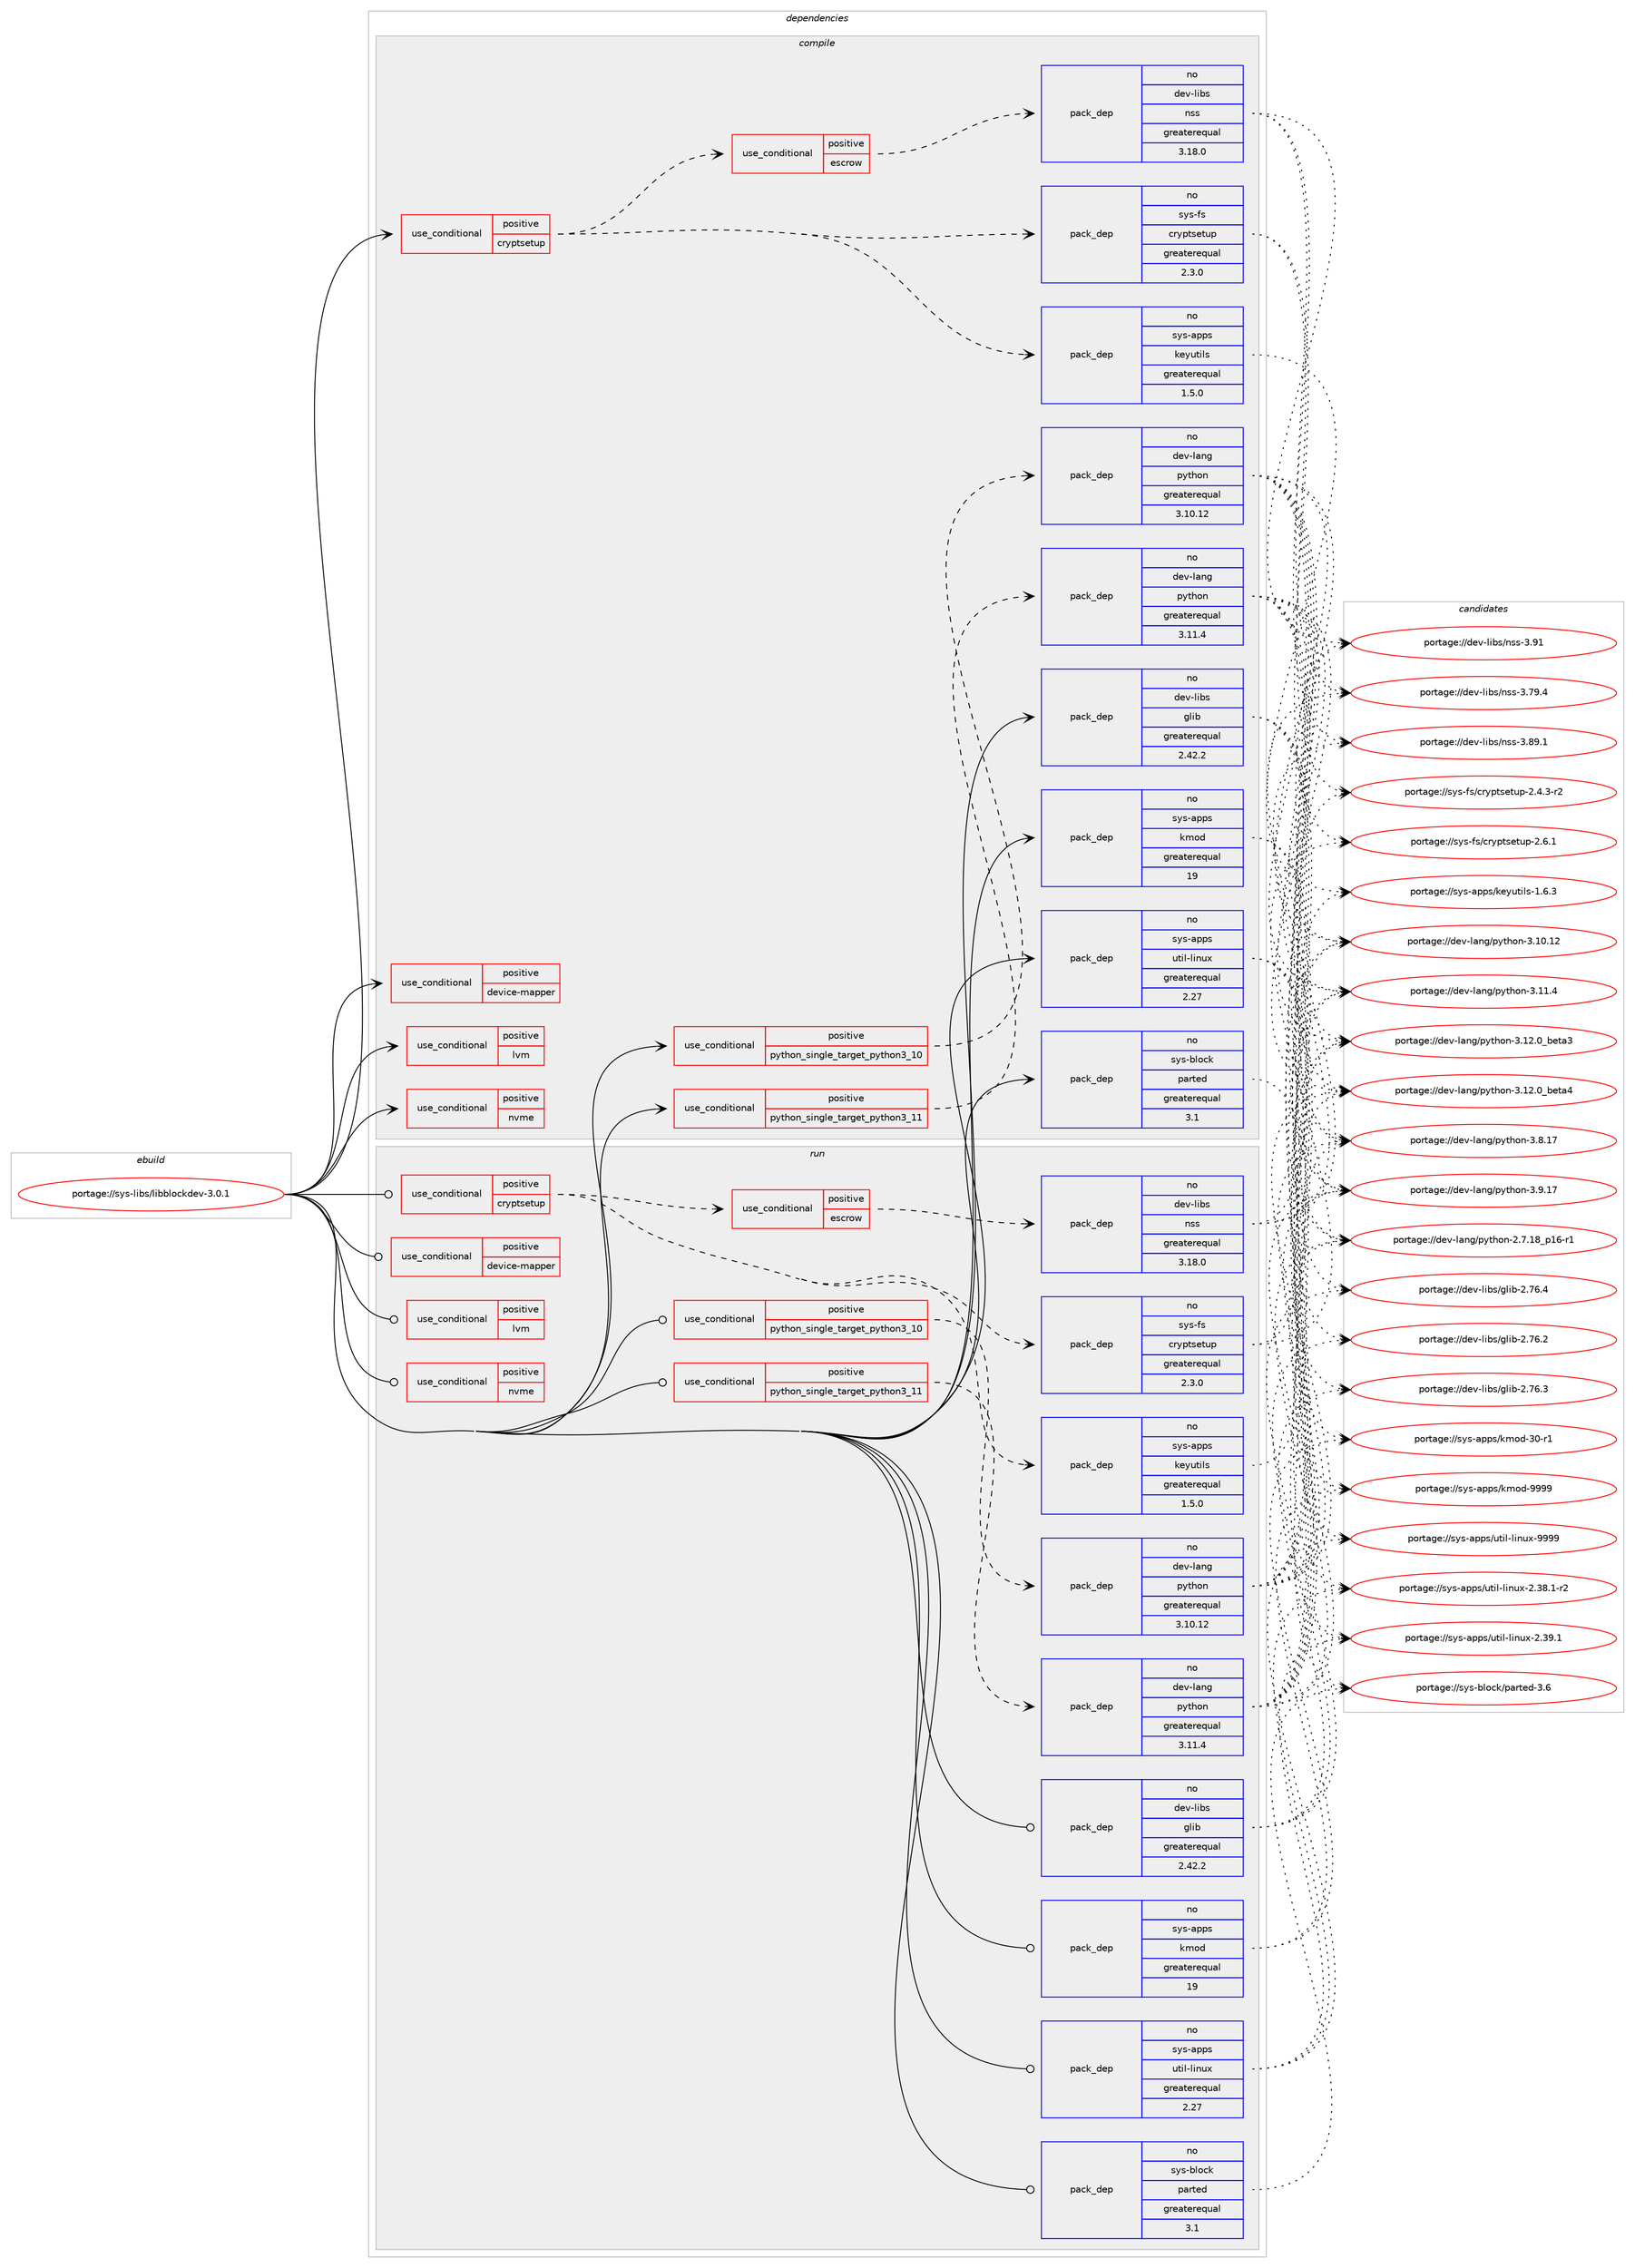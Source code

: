 digraph prolog {

# *************
# Graph options
# *************

newrank=true;
concentrate=true;
compound=true;
graph [rankdir=LR,fontname=Helvetica,fontsize=10,ranksep=1.5];#, ranksep=2.5, nodesep=0.2];
edge  [arrowhead=vee];
node  [fontname=Helvetica,fontsize=10];

# **********
# The ebuild
# **********

subgraph cluster_leftcol {
color=gray;
rank=same;
label=<<i>ebuild</i>>;
id [label="portage://sys-libs/libblockdev-3.0.1", color=red, width=4, href="../sys-libs/libblockdev-3.0.1.svg"];
}

# ****************
# The dependencies
# ****************

subgraph cluster_midcol {
color=gray;
label=<<i>dependencies</i>>;
subgraph cluster_compile {
fillcolor="#eeeeee";
style=filled;
label=<<i>compile</i>>;
subgraph cond1131 {
dependency2107 [label=<<TABLE BORDER="0" CELLBORDER="1" CELLSPACING="0" CELLPADDING="4"><TR><TD ROWSPAN="3" CELLPADDING="10">use_conditional</TD></TR><TR><TD>positive</TD></TR><TR><TD>cryptsetup</TD></TR></TABLE>>, shape=none, color=red];
subgraph cond1132 {
dependency2108 [label=<<TABLE BORDER="0" CELLBORDER="1" CELLSPACING="0" CELLPADDING="4"><TR><TD ROWSPAN="3" CELLPADDING="10">use_conditional</TD></TR><TR><TD>positive</TD></TR><TR><TD>escrow</TD></TR></TABLE>>, shape=none, color=red];
subgraph pack958 {
dependency2109 [label=<<TABLE BORDER="0" CELLBORDER="1" CELLSPACING="0" CELLPADDING="4" WIDTH="220"><TR><TD ROWSPAN="6" CELLPADDING="30">pack_dep</TD></TR><TR><TD WIDTH="110">no</TD></TR><TR><TD>dev-libs</TD></TR><TR><TD>nss</TD></TR><TR><TD>greaterequal</TD></TR><TR><TD>3.18.0</TD></TR></TABLE>>, shape=none, color=blue];
}
dependency2108:e -> dependency2109:w [weight=20,style="dashed",arrowhead="vee"];
# *** BEGIN UNKNOWN DEPENDENCY TYPE (TODO) ***
# dependency2108 -> package_dependency(portage://sys-libs/libblockdev-3.0.1,install,no,dev-libs,volume_key,none,[,,],[],[])
# *** END UNKNOWN DEPENDENCY TYPE (TODO) ***

}
dependency2107:e -> dependency2108:w [weight=20,style="dashed",arrowhead="vee"];
subgraph pack959 {
dependency2110 [label=<<TABLE BORDER="0" CELLBORDER="1" CELLSPACING="0" CELLPADDING="4" WIDTH="220"><TR><TD ROWSPAN="6" CELLPADDING="30">pack_dep</TD></TR><TR><TD WIDTH="110">no</TD></TR><TR><TD>sys-apps</TD></TR><TR><TD>keyutils</TD></TR><TR><TD>greaterequal</TD></TR><TR><TD>1.5.0</TD></TR></TABLE>>, shape=none, color=blue];
}
dependency2107:e -> dependency2110:w [weight=20,style="dashed",arrowhead="vee"];
subgraph pack960 {
dependency2111 [label=<<TABLE BORDER="0" CELLBORDER="1" CELLSPACING="0" CELLPADDING="4" WIDTH="220"><TR><TD ROWSPAN="6" CELLPADDING="30">pack_dep</TD></TR><TR><TD WIDTH="110">no</TD></TR><TR><TD>sys-fs</TD></TR><TR><TD>cryptsetup</TD></TR><TR><TD>greaterequal</TD></TR><TR><TD>2.3.0</TD></TR></TABLE>>, shape=none, color=blue];
}
dependency2107:e -> dependency2111:w [weight=20,style="dashed",arrowhead="vee"];
}
id:e -> dependency2107:w [weight=20,style="solid",arrowhead="vee"];
subgraph cond1133 {
dependency2112 [label=<<TABLE BORDER="0" CELLBORDER="1" CELLSPACING="0" CELLPADDING="4"><TR><TD ROWSPAN="3" CELLPADDING="10">use_conditional</TD></TR><TR><TD>positive</TD></TR><TR><TD>device-mapper</TD></TR></TABLE>>, shape=none, color=red];
# *** BEGIN UNKNOWN DEPENDENCY TYPE (TODO) ***
# dependency2112 -> package_dependency(portage://sys-libs/libblockdev-3.0.1,install,no,sys-fs,lvm2,none,[,,],[],[])
# *** END UNKNOWN DEPENDENCY TYPE (TODO) ***

}
id:e -> dependency2112:w [weight=20,style="solid",arrowhead="vee"];
subgraph cond1134 {
dependency2113 [label=<<TABLE BORDER="0" CELLBORDER="1" CELLSPACING="0" CELLPADDING="4"><TR><TD ROWSPAN="3" CELLPADDING="10">use_conditional</TD></TR><TR><TD>positive</TD></TR><TR><TD>lvm</TD></TR></TABLE>>, shape=none, color=red];
# *** BEGIN UNKNOWN DEPENDENCY TYPE (TODO) ***
# dependency2113 -> package_dependency(portage://sys-libs/libblockdev-3.0.1,install,no,sys-fs,lvm2,none,[,,],[],[])
# *** END UNKNOWN DEPENDENCY TYPE (TODO) ***

# *** BEGIN UNKNOWN DEPENDENCY TYPE (TODO) ***
# dependency2113 -> package_dependency(portage://sys-libs/libblockdev-3.0.1,install,no,virtual,udev,none,[,,],[],[])
# *** END UNKNOWN DEPENDENCY TYPE (TODO) ***

}
id:e -> dependency2113:w [weight=20,style="solid",arrowhead="vee"];
subgraph cond1135 {
dependency2114 [label=<<TABLE BORDER="0" CELLBORDER="1" CELLSPACING="0" CELLPADDING="4"><TR><TD ROWSPAN="3" CELLPADDING="10">use_conditional</TD></TR><TR><TD>positive</TD></TR><TR><TD>nvme</TD></TR></TABLE>>, shape=none, color=red];
# *** BEGIN UNKNOWN DEPENDENCY TYPE (TODO) ***
# dependency2114 -> package_dependency(portage://sys-libs/libblockdev-3.0.1,install,no,sys-libs,libnvme,none,[,,],[],[])
# *** END UNKNOWN DEPENDENCY TYPE (TODO) ***

}
id:e -> dependency2114:w [weight=20,style="solid",arrowhead="vee"];
subgraph cond1136 {
dependency2115 [label=<<TABLE BORDER="0" CELLBORDER="1" CELLSPACING="0" CELLPADDING="4"><TR><TD ROWSPAN="3" CELLPADDING="10">use_conditional</TD></TR><TR><TD>positive</TD></TR><TR><TD>python_single_target_python3_10</TD></TR></TABLE>>, shape=none, color=red];
subgraph pack961 {
dependency2116 [label=<<TABLE BORDER="0" CELLBORDER="1" CELLSPACING="0" CELLPADDING="4" WIDTH="220"><TR><TD ROWSPAN="6" CELLPADDING="30">pack_dep</TD></TR><TR><TD WIDTH="110">no</TD></TR><TR><TD>dev-lang</TD></TR><TR><TD>python</TD></TR><TR><TD>greaterequal</TD></TR><TR><TD>3.10.12</TD></TR></TABLE>>, shape=none, color=blue];
}
dependency2115:e -> dependency2116:w [weight=20,style="dashed",arrowhead="vee"];
}
id:e -> dependency2115:w [weight=20,style="solid",arrowhead="vee"];
subgraph cond1137 {
dependency2117 [label=<<TABLE BORDER="0" CELLBORDER="1" CELLSPACING="0" CELLPADDING="4"><TR><TD ROWSPAN="3" CELLPADDING="10">use_conditional</TD></TR><TR><TD>positive</TD></TR><TR><TD>python_single_target_python3_11</TD></TR></TABLE>>, shape=none, color=red];
subgraph pack962 {
dependency2118 [label=<<TABLE BORDER="0" CELLBORDER="1" CELLSPACING="0" CELLPADDING="4" WIDTH="220"><TR><TD ROWSPAN="6" CELLPADDING="30">pack_dep</TD></TR><TR><TD WIDTH="110">no</TD></TR><TR><TD>dev-lang</TD></TR><TR><TD>python</TD></TR><TR><TD>greaterequal</TD></TR><TR><TD>3.11.4</TD></TR></TABLE>>, shape=none, color=blue];
}
dependency2117:e -> dependency2118:w [weight=20,style="dashed",arrowhead="vee"];
}
id:e -> dependency2117:w [weight=20,style="solid",arrowhead="vee"];
subgraph pack963 {
dependency2119 [label=<<TABLE BORDER="0" CELLBORDER="1" CELLSPACING="0" CELLPADDING="4" WIDTH="220"><TR><TD ROWSPAN="6" CELLPADDING="30">pack_dep</TD></TR><TR><TD WIDTH="110">no</TD></TR><TR><TD>dev-libs</TD></TR><TR><TD>glib</TD></TR><TR><TD>greaterequal</TD></TR><TR><TD>2.42.2</TD></TR></TABLE>>, shape=none, color=blue];
}
id:e -> dependency2119:w [weight=20,style="solid",arrowhead="vee"];
# *** BEGIN UNKNOWN DEPENDENCY TYPE (TODO) ***
# id -> package_dependency(portage://sys-libs/libblockdev-3.0.1,install,no,dev-libs,libbytesize,none,[,,],[],[])
# *** END UNKNOWN DEPENDENCY TYPE (TODO) ***

# *** BEGIN UNKNOWN DEPENDENCY TYPE (TODO) ***
# id -> package_dependency(portage://sys-libs/libblockdev-3.0.1,install,no,sys-apps,gptfdisk,none,[,,],[],[])
# *** END UNKNOWN DEPENDENCY TYPE (TODO) ***

subgraph pack964 {
dependency2120 [label=<<TABLE BORDER="0" CELLBORDER="1" CELLSPACING="0" CELLPADDING="4" WIDTH="220"><TR><TD ROWSPAN="6" CELLPADDING="30">pack_dep</TD></TR><TR><TD WIDTH="110">no</TD></TR><TR><TD>sys-apps</TD></TR><TR><TD>kmod</TD></TR><TR><TD>greaterequal</TD></TR><TR><TD>19</TD></TR></TABLE>>, shape=none, color=blue];
}
id:e -> dependency2120:w [weight=20,style="solid",arrowhead="vee"];
subgraph pack965 {
dependency2121 [label=<<TABLE BORDER="0" CELLBORDER="1" CELLSPACING="0" CELLPADDING="4" WIDTH="220"><TR><TD ROWSPAN="6" CELLPADDING="30">pack_dep</TD></TR><TR><TD WIDTH="110">no</TD></TR><TR><TD>sys-apps</TD></TR><TR><TD>util-linux</TD></TR><TR><TD>greaterequal</TD></TR><TR><TD>2.27</TD></TR></TABLE>>, shape=none, color=blue];
}
id:e -> dependency2121:w [weight=20,style="solid",arrowhead="vee"];
subgraph pack966 {
dependency2122 [label=<<TABLE BORDER="0" CELLBORDER="1" CELLSPACING="0" CELLPADDING="4" WIDTH="220"><TR><TD ROWSPAN="6" CELLPADDING="30">pack_dep</TD></TR><TR><TD WIDTH="110">no</TD></TR><TR><TD>sys-block</TD></TR><TR><TD>parted</TD></TR><TR><TD>greaterequal</TD></TR><TR><TD>3.1</TD></TR></TABLE>>, shape=none, color=blue];
}
id:e -> dependency2122:w [weight=20,style="solid",arrowhead="vee"];
}
subgraph cluster_compileandrun {
fillcolor="#eeeeee";
style=filled;
label=<<i>compile and run</i>>;
}
subgraph cluster_run {
fillcolor="#eeeeee";
style=filled;
label=<<i>run</i>>;
subgraph cond1138 {
dependency2123 [label=<<TABLE BORDER="0" CELLBORDER="1" CELLSPACING="0" CELLPADDING="4"><TR><TD ROWSPAN="3" CELLPADDING="10">use_conditional</TD></TR><TR><TD>positive</TD></TR><TR><TD>cryptsetup</TD></TR></TABLE>>, shape=none, color=red];
subgraph cond1139 {
dependency2124 [label=<<TABLE BORDER="0" CELLBORDER="1" CELLSPACING="0" CELLPADDING="4"><TR><TD ROWSPAN="3" CELLPADDING="10">use_conditional</TD></TR><TR><TD>positive</TD></TR><TR><TD>escrow</TD></TR></TABLE>>, shape=none, color=red];
subgraph pack967 {
dependency2125 [label=<<TABLE BORDER="0" CELLBORDER="1" CELLSPACING="0" CELLPADDING="4" WIDTH="220"><TR><TD ROWSPAN="6" CELLPADDING="30">pack_dep</TD></TR><TR><TD WIDTH="110">no</TD></TR><TR><TD>dev-libs</TD></TR><TR><TD>nss</TD></TR><TR><TD>greaterequal</TD></TR><TR><TD>3.18.0</TD></TR></TABLE>>, shape=none, color=blue];
}
dependency2124:e -> dependency2125:w [weight=20,style="dashed",arrowhead="vee"];
# *** BEGIN UNKNOWN DEPENDENCY TYPE (TODO) ***
# dependency2124 -> package_dependency(portage://sys-libs/libblockdev-3.0.1,run,no,dev-libs,volume_key,none,[,,],[],[])
# *** END UNKNOWN DEPENDENCY TYPE (TODO) ***

}
dependency2123:e -> dependency2124:w [weight=20,style="dashed",arrowhead="vee"];
subgraph pack968 {
dependency2126 [label=<<TABLE BORDER="0" CELLBORDER="1" CELLSPACING="0" CELLPADDING="4" WIDTH="220"><TR><TD ROWSPAN="6" CELLPADDING="30">pack_dep</TD></TR><TR><TD WIDTH="110">no</TD></TR><TR><TD>sys-apps</TD></TR><TR><TD>keyutils</TD></TR><TR><TD>greaterequal</TD></TR><TR><TD>1.5.0</TD></TR></TABLE>>, shape=none, color=blue];
}
dependency2123:e -> dependency2126:w [weight=20,style="dashed",arrowhead="vee"];
subgraph pack969 {
dependency2127 [label=<<TABLE BORDER="0" CELLBORDER="1" CELLSPACING="0" CELLPADDING="4" WIDTH="220"><TR><TD ROWSPAN="6" CELLPADDING="30">pack_dep</TD></TR><TR><TD WIDTH="110">no</TD></TR><TR><TD>sys-fs</TD></TR><TR><TD>cryptsetup</TD></TR><TR><TD>greaterequal</TD></TR><TR><TD>2.3.0</TD></TR></TABLE>>, shape=none, color=blue];
}
dependency2123:e -> dependency2127:w [weight=20,style="dashed",arrowhead="vee"];
}
id:e -> dependency2123:w [weight=20,style="solid",arrowhead="odot"];
subgraph cond1140 {
dependency2128 [label=<<TABLE BORDER="0" CELLBORDER="1" CELLSPACING="0" CELLPADDING="4"><TR><TD ROWSPAN="3" CELLPADDING="10">use_conditional</TD></TR><TR><TD>positive</TD></TR><TR><TD>device-mapper</TD></TR></TABLE>>, shape=none, color=red];
# *** BEGIN UNKNOWN DEPENDENCY TYPE (TODO) ***
# dependency2128 -> package_dependency(portage://sys-libs/libblockdev-3.0.1,run,no,sys-fs,lvm2,none,[,,],[],[])
# *** END UNKNOWN DEPENDENCY TYPE (TODO) ***

}
id:e -> dependency2128:w [weight=20,style="solid",arrowhead="odot"];
subgraph cond1141 {
dependency2129 [label=<<TABLE BORDER="0" CELLBORDER="1" CELLSPACING="0" CELLPADDING="4"><TR><TD ROWSPAN="3" CELLPADDING="10">use_conditional</TD></TR><TR><TD>positive</TD></TR><TR><TD>lvm</TD></TR></TABLE>>, shape=none, color=red];
# *** BEGIN UNKNOWN DEPENDENCY TYPE (TODO) ***
# dependency2129 -> package_dependency(portage://sys-libs/libblockdev-3.0.1,run,no,sys-fs,lvm2,none,[,,],[],[])
# *** END UNKNOWN DEPENDENCY TYPE (TODO) ***

# *** BEGIN UNKNOWN DEPENDENCY TYPE (TODO) ***
# dependency2129 -> package_dependency(portage://sys-libs/libblockdev-3.0.1,run,no,virtual,udev,none,[,,],[],[])
# *** END UNKNOWN DEPENDENCY TYPE (TODO) ***

}
id:e -> dependency2129:w [weight=20,style="solid",arrowhead="odot"];
subgraph cond1142 {
dependency2130 [label=<<TABLE BORDER="0" CELLBORDER="1" CELLSPACING="0" CELLPADDING="4"><TR><TD ROWSPAN="3" CELLPADDING="10">use_conditional</TD></TR><TR><TD>positive</TD></TR><TR><TD>nvme</TD></TR></TABLE>>, shape=none, color=red];
# *** BEGIN UNKNOWN DEPENDENCY TYPE (TODO) ***
# dependency2130 -> package_dependency(portage://sys-libs/libblockdev-3.0.1,run,no,sys-libs,libnvme,none,[,,],[],[])
# *** END UNKNOWN DEPENDENCY TYPE (TODO) ***

}
id:e -> dependency2130:w [weight=20,style="solid",arrowhead="odot"];
subgraph cond1143 {
dependency2131 [label=<<TABLE BORDER="0" CELLBORDER="1" CELLSPACING="0" CELLPADDING="4"><TR><TD ROWSPAN="3" CELLPADDING="10">use_conditional</TD></TR><TR><TD>positive</TD></TR><TR><TD>python_single_target_python3_10</TD></TR></TABLE>>, shape=none, color=red];
subgraph pack970 {
dependency2132 [label=<<TABLE BORDER="0" CELLBORDER="1" CELLSPACING="0" CELLPADDING="4" WIDTH="220"><TR><TD ROWSPAN="6" CELLPADDING="30">pack_dep</TD></TR><TR><TD WIDTH="110">no</TD></TR><TR><TD>dev-lang</TD></TR><TR><TD>python</TD></TR><TR><TD>greaterequal</TD></TR><TR><TD>3.10.12</TD></TR></TABLE>>, shape=none, color=blue];
}
dependency2131:e -> dependency2132:w [weight=20,style="dashed",arrowhead="vee"];
}
id:e -> dependency2131:w [weight=20,style="solid",arrowhead="odot"];
subgraph cond1144 {
dependency2133 [label=<<TABLE BORDER="0" CELLBORDER="1" CELLSPACING="0" CELLPADDING="4"><TR><TD ROWSPAN="3" CELLPADDING="10">use_conditional</TD></TR><TR><TD>positive</TD></TR><TR><TD>python_single_target_python3_11</TD></TR></TABLE>>, shape=none, color=red];
subgraph pack971 {
dependency2134 [label=<<TABLE BORDER="0" CELLBORDER="1" CELLSPACING="0" CELLPADDING="4" WIDTH="220"><TR><TD ROWSPAN="6" CELLPADDING="30">pack_dep</TD></TR><TR><TD WIDTH="110">no</TD></TR><TR><TD>dev-lang</TD></TR><TR><TD>python</TD></TR><TR><TD>greaterequal</TD></TR><TR><TD>3.11.4</TD></TR></TABLE>>, shape=none, color=blue];
}
dependency2133:e -> dependency2134:w [weight=20,style="dashed",arrowhead="vee"];
}
id:e -> dependency2133:w [weight=20,style="solid",arrowhead="odot"];
subgraph pack972 {
dependency2135 [label=<<TABLE BORDER="0" CELLBORDER="1" CELLSPACING="0" CELLPADDING="4" WIDTH="220"><TR><TD ROWSPAN="6" CELLPADDING="30">pack_dep</TD></TR><TR><TD WIDTH="110">no</TD></TR><TR><TD>dev-libs</TD></TR><TR><TD>glib</TD></TR><TR><TD>greaterequal</TD></TR><TR><TD>2.42.2</TD></TR></TABLE>>, shape=none, color=blue];
}
id:e -> dependency2135:w [weight=20,style="solid",arrowhead="odot"];
# *** BEGIN UNKNOWN DEPENDENCY TYPE (TODO) ***
# id -> package_dependency(portage://sys-libs/libblockdev-3.0.1,run,no,dev-libs,libbytesize,none,[,,],[],[])
# *** END UNKNOWN DEPENDENCY TYPE (TODO) ***

# *** BEGIN UNKNOWN DEPENDENCY TYPE (TODO) ***
# id -> package_dependency(portage://sys-libs/libblockdev-3.0.1,run,no,sys-apps,gptfdisk,none,[,,],[],[])
# *** END UNKNOWN DEPENDENCY TYPE (TODO) ***

subgraph pack973 {
dependency2136 [label=<<TABLE BORDER="0" CELLBORDER="1" CELLSPACING="0" CELLPADDING="4" WIDTH="220"><TR><TD ROWSPAN="6" CELLPADDING="30">pack_dep</TD></TR><TR><TD WIDTH="110">no</TD></TR><TR><TD>sys-apps</TD></TR><TR><TD>kmod</TD></TR><TR><TD>greaterequal</TD></TR><TR><TD>19</TD></TR></TABLE>>, shape=none, color=blue];
}
id:e -> dependency2136:w [weight=20,style="solid",arrowhead="odot"];
subgraph pack974 {
dependency2137 [label=<<TABLE BORDER="0" CELLBORDER="1" CELLSPACING="0" CELLPADDING="4" WIDTH="220"><TR><TD ROWSPAN="6" CELLPADDING="30">pack_dep</TD></TR><TR><TD WIDTH="110">no</TD></TR><TR><TD>sys-apps</TD></TR><TR><TD>util-linux</TD></TR><TR><TD>greaterequal</TD></TR><TR><TD>2.27</TD></TR></TABLE>>, shape=none, color=blue];
}
id:e -> dependency2137:w [weight=20,style="solid",arrowhead="odot"];
subgraph pack975 {
dependency2138 [label=<<TABLE BORDER="0" CELLBORDER="1" CELLSPACING="0" CELLPADDING="4" WIDTH="220"><TR><TD ROWSPAN="6" CELLPADDING="30">pack_dep</TD></TR><TR><TD WIDTH="110">no</TD></TR><TR><TD>sys-block</TD></TR><TR><TD>parted</TD></TR><TR><TD>greaterequal</TD></TR><TR><TD>3.1</TD></TR></TABLE>>, shape=none, color=blue];
}
id:e -> dependency2138:w [weight=20,style="solid",arrowhead="odot"];
}
}

# **************
# The candidates
# **************

subgraph cluster_choices {
rank=same;
color=gray;
label=<<i>candidates</i>>;

subgraph choice958 {
color=black;
nodesep=1;
choice10010111845108105981154711011511545514655574652 [label="portage://dev-libs/nss-3.79.4", color=red, width=4,href="../dev-libs/nss-3.79.4.svg"];
choice10010111845108105981154711011511545514656574649 [label="portage://dev-libs/nss-3.89.1", color=red, width=4,href="../dev-libs/nss-3.89.1.svg"];
choice1001011184510810598115471101151154551465749 [label="portage://dev-libs/nss-3.91", color=red, width=4,href="../dev-libs/nss-3.91.svg"];
dependency2109:e -> choice10010111845108105981154711011511545514655574652:w [style=dotted,weight="100"];
dependency2109:e -> choice10010111845108105981154711011511545514656574649:w [style=dotted,weight="100"];
dependency2109:e -> choice1001011184510810598115471101151154551465749:w [style=dotted,weight="100"];
}
subgraph choice959 {
color=black;
nodesep=1;
choice115121115459711211211547107101121117116105108115454946544651 [label="portage://sys-apps/keyutils-1.6.3", color=red, width=4,href="../sys-apps/keyutils-1.6.3.svg"];
dependency2110:e -> choice115121115459711211211547107101121117116105108115454946544651:w [style=dotted,weight="100"];
}
subgraph choice960 {
color=black;
nodesep=1;
choice1151211154510211547991141211121161151011161171124550465246514511450 [label="portage://sys-fs/cryptsetup-2.4.3-r2", color=red, width=4,href="../sys-fs/cryptsetup-2.4.3-r2.svg"];
choice115121115451021154799114121112116115101116117112455046544649 [label="portage://sys-fs/cryptsetup-2.6.1", color=red, width=4,href="../sys-fs/cryptsetup-2.6.1.svg"];
dependency2111:e -> choice1151211154510211547991141211121161151011161171124550465246514511450:w [style=dotted,weight="100"];
dependency2111:e -> choice115121115451021154799114121112116115101116117112455046544649:w [style=dotted,weight="100"];
}
subgraph choice961 {
color=black;
nodesep=1;
choice100101118451089711010347112121116104111110455046554649569511249544511449 [label="portage://dev-lang/python-2.7.18_p16-r1", color=red, width=4,href="../dev-lang/python-2.7.18_p16-r1.svg"];
choice1001011184510897110103471121211161041111104551464948464950 [label="portage://dev-lang/python-3.10.12", color=red, width=4,href="../dev-lang/python-3.10.12.svg"];
choice10010111845108971101034711212111610411111045514649494652 [label="portage://dev-lang/python-3.11.4", color=red, width=4,href="../dev-lang/python-3.11.4.svg"];
choice1001011184510897110103471121211161041111104551464950464895981011169751 [label="portage://dev-lang/python-3.12.0_beta3", color=red, width=4,href="../dev-lang/python-3.12.0_beta3.svg"];
choice1001011184510897110103471121211161041111104551464950464895981011169752 [label="portage://dev-lang/python-3.12.0_beta4", color=red, width=4,href="../dev-lang/python-3.12.0_beta4.svg"];
choice10010111845108971101034711212111610411111045514656464955 [label="portage://dev-lang/python-3.8.17", color=red, width=4,href="../dev-lang/python-3.8.17.svg"];
choice10010111845108971101034711212111610411111045514657464955 [label="portage://dev-lang/python-3.9.17", color=red, width=4,href="../dev-lang/python-3.9.17.svg"];
dependency2116:e -> choice100101118451089711010347112121116104111110455046554649569511249544511449:w [style=dotted,weight="100"];
dependency2116:e -> choice1001011184510897110103471121211161041111104551464948464950:w [style=dotted,weight="100"];
dependency2116:e -> choice10010111845108971101034711212111610411111045514649494652:w [style=dotted,weight="100"];
dependency2116:e -> choice1001011184510897110103471121211161041111104551464950464895981011169751:w [style=dotted,weight="100"];
dependency2116:e -> choice1001011184510897110103471121211161041111104551464950464895981011169752:w [style=dotted,weight="100"];
dependency2116:e -> choice10010111845108971101034711212111610411111045514656464955:w [style=dotted,weight="100"];
dependency2116:e -> choice10010111845108971101034711212111610411111045514657464955:w [style=dotted,weight="100"];
}
subgraph choice962 {
color=black;
nodesep=1;
choice100101118451089711010347112121116104111110455046554649569511249544511449 [label="portage://dev-lang/python-2.7.18_p16-r1", color=red, width=4,href="../dev-lang/python-2.7.18_p16-r1.svg"];
choice1001011184510897110103471121211161041111104551464948464950 [label="portage://dev-lang/python-3.10.12", color=red, width=4,href="../dev-lang/python-3.10.12.svg"];
choice10010111845108971101034711212111610411111045514649494652 [label="portage://dev-lang/python-3.11.4", color=red, width=4,href="../dev-lang/python-3.11.4.svg"];
choice1001011184510897110103471121211161041111104551464950464895981011169751 [label="portage://dev-lang/python-3.12.0_beta3", color=red, width=4,href="../dev-lang/python-3.12.0_beta3.svg"];
choice1001011184510897110103471121211161041111104551464950464895981011169752 [label="portage://dev-lang/python-3.12.0_beta4", color=red, width=4,href="../dev-lang/python-3.12.0_beta4.svg"];
choice10010111845108971101034711212111610411111045514656464955 [label="portage://dev-lang/python-3.8.17", color=red, width=4,href="../dev-lang/python-3.8.17.svg"];
choice10010111845108971101034711212111610411111045514657464955 [label="portage://dev-lang/python-3.9.17", color=red, width=4,href="../dev-lang/python-3.9.17.svg"];
dependency2118:e -> choice100101118451089711010347112121116104111110455046554649569511249544511449:w [style=dotted,weight="100"];
dependency2118:e -> choice1001011184510897110103471121211161041111104551464948464950:w [style=dotted,weight="100"];
dependency2118:e -> choice10010111845108971101034711212111610411111045514649494652:w [style=dotted,weight="100"];
dependency2118:e -> choice1001011184510897110103471121211161041111104551464950464895981011169751:w [style=dotted,weight="100"];
dependency2118:e -> choice1001011184510897110103471121211161041111104551464950464895981011169752:w [style=dotted,weight="100"];
dependency2118:e -> choice10010111845108971101034711212111610411111045514656464955:w [style=dotted,weight="100"];
dependency2118:e -> choice10010111845108971101034711212111610411111045514657464955:w [style=dotted,weight="100"];
}
subgraph choice963 {
color=black;
nodesep=1;
choice1001011184510810598115471031081059845504655544650 [label="portage://dev-libs/glib-2.76.2", color=red, width=4,href="../dev-libs/glib-2.76.2.svg"];
choice1001011184510810598115471031081059845504655544651 [label="portage://dev-libs/glib-2.76.3", color=red, width=4,href="../dev-libs/glib-2.76.3.svg"];
choice1001011184510810598115471031081059845504655544652 [label="portage://dev-libs/glib-2.76.4", color=red, width=4,href="../dev-libs/glib-2.76.4.svg"];
dependency2119:e -> choice1001011184510810598115471031081059845504655544650:w [style=dotted,weight="100"];
dependency2119:e -> choice1001011184510810598115471031081059845504655544651:w [style=dotted,weight="100"];
dependency2119:e -> choice1001011184510810598115471031081059845504655544652:w [style=dotted,weight="100"];
}
subgraph choice964 {
color=black;
nodesep=1;
choice1151211154597112112115471071091111004551484511449 [label="portage://sys-apps/kmod-30-r1", color=red, width=4,href="../sys-apps/kmod-30-r1.svg"];
choice1151211154597112112115471071091111004557575757 [label="portage://sys-apps/kmod-9999", color=red, width=4,href="../sys-apps/kmod-9999.svg"];
dependency2120:e -> choice1151211154597112112115471071091111004551484511449:w [style=dotted,weight="100"];
dependency2120:e -> choice1151211154597112112115471071091111004557575757:w [style=dotted,weight="100"];
}
subgraph choice965 {
color=black;
nodesep=1;
choice11512111545971121121154711711610510845108105110117120455046515646494511450 [label="portage://sys-apps/util-linux-2.38.1-r2", color=red, width=4,href="../sys-apps/util-linux-2.38.1-r2.svg"];
choice1151211154597112112115471171161051084510810511011712045504651574649 [label="portage://sys-apps/util-linux-2.39.1", color=red, width=4,href="../sys-apps/util-linux-2.39.1.svg"];
choice115121115459711211211547117116105108451081051101171204557575757 [label="portage://sys-apps/util-linux-9999", color=red, width=4,href="../sys-apps/util-linux-9999.svg"];
dependency2121:e -> choice11512111545971121121154711711610510845108105110117120455046515646494511450:w [style=dotted,weight="100"];
dependency2121:e -> choice1151211154597112112115471171161051084510810511011712045504651574649:w [style=dotted,weight="100"];
dependency2121:e -> choice115121115459711211211547117116105108451081051101171204557575757:w [style=dotted,weight="100"];
}
subgraph choice966 {
color=black;
nodesep=1;
choice115121115459810811199107471129711411610110045514654 [label="portage://sys-block/parted-3.6", color=red, width=4,href="../sys-block/parted-3.6.svg"];
dependency2122:e -> choice115121115459810811199107471129711411610110045514654:w [style=dotted,weight="100"];
}
subgraph choice967 {
color=black;
nodesep=1;
choice10010111845108105981154711011511545514655574652 [label="portage://dev-libs/nss-3.79.4", color=red, width=4,href="../dev-libs/nss-3.79.4.svg"];
choice10010111845108105981154711011511545514656574649 [label="portage://dev-libs/nss-3.89.1", color=red, width=4,href="../dev-libs/nss-3.89.1.svg"];
choice1001011184510810598115471101151154551465749 [label="portage://dev-libs/nss-3.91", color=red, width=4,href="../dev-libs/nss-3.91.svg"];
dependency2125:e -> choice10010111845108105981154711011511545514655574652:w [style=dotted,weight="100"];
dependency2125:e -> choice10010111845108105981154711011511545514656574649:w [style=dotted,weight="100"];
dependency2125:e -> choice1001011184510810598115471101151154551465749:w [style=dotted,weight="100"];
}
subgraph choice968 {
color=black;
nodesep=1;
choice115121115459711211211547107101121117116105108115454946544651 [label="portage://sys-apps/keyutils-1.6.3", color=red, width=4,href="../sys-apps/keyutils-1.6.3.svg"];
dependency2126:e -> choice115121115459711211211547107101121117116105108115454946544651:w [style=dotted,weight="100"];
}
subgraph choice969 {
color=black;
nodesep=1;
choice1151211154510211547991141211121161151011161171124550465246514511450 [label="portage://sys-fs/cryptsetup-2.4.3-r2", color=red, width=4,href="../sys-fs/cryptsetup-2.4.3-r2.svg"];
choice115121115451021154799114121112116115101116117112455046544649 [label="portage://sys-fs/cryptsetup-2.6.1", color=red, width=4,href="../sys-fs/cryptsetup-2.6.1.svg"];
dependency2127:e -> choice1151211154510211547991141211121161151011161171124550465246514511450:w [style=dotted,weight="100"];
dependency2127:e -> choice115121115451021154799114121112116115101116117112455046544649:w [style=dotted,weight="100"];
}
subgraph choice970 {
color=black;
nodesep=1;
choice100101118451089711010347112121116104111110455046554649569511249544511449 [label="portage://dev-lang/python-2.7.18_p16-r1", color=red, width=4,href="../dev-lang/python-2.7.18_p16-r1.svg"];
choice1001011184510897110103471121211161041111104551464948464950 [label="portage://dev-lang/python-3.10.12", color=red, width=4,href="../dev-lang/python-3.10.12.svg"];
choice10010111845108971101034711212111610411111045514649494652 [label="portage://dev-lang/python-3.11.4", color=red, width=4,href="../dev-lang/python-3.11.4.svg"];
choice1001011184510897110103471121211161041111104551464950464895981011169751 [label="portage://dev-lang/python-3.12.0_beta3", color=red, width=4,href="../dev-lang/python-3.12.0_beta3.svg"];
choice1001011184510897110103471121211161041111104551464950464895981011169752 [label="portage://dev-lang/python-3.12.0_beta4", color=red, width=4,href="../dev-lang/python-3.12.0_beta4.svg"];
choice10010111845108971101034711212111610411111045514656464955 [label="portage://dev-lang/python-3.8.17", color=red, width=4,href="../dev-lang/python-3.8.17.svg"];
choice10010111845108971101034711212111610411111045514657464955 [label="portage://dev-lang/python-3.9.17", color=red, width=4,href="../dev-lang/python-3.9.17.svg"];
dependency2132:e -> choice100101118451089711010347112121116104111110455046554649569511249544511449:w [style=dotted,weight="100"];
dependency2132:e -> choice1001011184510897110103471121211161041111104551464948464950:w [style=dotted,weight="100"];
dependency2132:e -> choice10010111845108971101034711212111610411111045514649494652:w [style=dotted,weight="100"];
dependency2132:e -> choice1001011184510897110103471121211161041111104551464950464895981011169751:w [style=dotted,weight="100"];
dependency2132:e -> choice1001011184510897110103471121211161041111104551464950464895981011169752:w [style=dotted,weight="100"];
dependency2132:e -> choice10010111845108971101034711212111610411111045514656464955:w [style=dotted,weight="100"];
dependency2132:e -> choice10010111845108971101034711212111610411111045514657464955:w [style=dotted,weight="100"];
}
subgraph choice971 {
color=black;
nodesep=1;
choice100101118451089711010347112121116104111110455046554649569511249544511449 [label="portage://dev-lang/python-2.7.18_p16-r1", color=red, width=4,href="../dev-lang/python-2.7.18_p16-r1.svg"];
choice1001011184510897110103471121211161041111104551464948464950 [label="portage://dev-lang/python-3.10.12", color=red, width=4,href="../dev-lang/python-3.10.12.svg"];
choice10010111845108971101034711212111610411111045514649494652 [label="portage://dev-lang/python-3.11.4", color=red, width=4,href="../dev-lang/python-3.11.4.svg"];
choice1001011184510897110103471121211161041111104551464950464895981011169751 [label="portage://dev-lang/python-3.12.0_beta3", color=red, width=4,href="../dev-lang/python-3.12.0_beta3.svg"];
choice1001011184510897110103471121211161041111104551464950464895981011169752 [label="portage://dev-lang/python-3.12.0_beta4", color=red, width=4,href="../dev-lang/python-3.12.0_beta4.svg"];
choice10010111845108971101034711212111610411111045514656464955 [label="portage://dev-lang/python-3.8.17", color=red, width=4,href="../dev-lang/python-3.8.17.svg"];
choice10010111845108971101034711212111610411111045514657464955 [label="portage://dev-lang/python-3.9.17", color=red, width=4,href="../dev-lang/python-3.9.17.svg"];
dependency2134:e -> choice100101118451089711010347112121116104111110455046554649569511249544511449:w [style=dotted,weight="100"];
dependency2134:e -> choice1001011184510897110103471121211161041111104551464948464950:w [style=dotted,weight="100"];
dependency2134:e -> choice10010111845108971101034711212111610411111045514649494652:w [style=dotted,weight="100"];
dependency2134:e -> choice1001011184510897110103471121211161041111104551464950464895981011169751:w [style=dotted,weight="100"];
dependency2134:e -> choice1001011184510897110103471121211161041111104551464950464895981011169752:w [style=dotted,weight="100"];
dependency2134:e -> choice10010111845108971101034711212111610411111045514656464955:w [style=dotted,weight="100"];
dependency2134:e -> choice10010111845108971101034711212111610411111045514657464955:w [style=dotted,weight="100"];
}
subgraph choice972 {
color=black;
nodesep=1;
choice1001011184510810598115471031081059845504655544650 [label="portage://dev-libs/glib-2.76.2", color=red, width=4,href="../dev-libs/glib-2.76.2.svg"];
choice1001011184510810598115471031081059845504655544651 [label="portage://dev-libs/glib-2.76.3", color=red, width=4,href="../dev-libs/glib-2.76.3.svg"];
choice1001011184510810598115471031081059845504655544652 [label="portage://dev-libs/glib-2.76.4", color=red, width=4,href="../dev-libs/glib-2.76.4.svg"];
dependency2135:e -> choice1001011184510810598115471031081059845504655544650:w [style=dotted,weight="100"];
dependency2135:e -> choice1001011184510810598115471031081059845504655544651:w [style=dotted,weight="100"];
dependency2135:e -> choice1001011184510810598115471031081059845504655544652:w [style=dotted,weight="100"];
}
subgraph choice973 {
color=black;
nodesep=1;
choice1151211154597112112115471071091111004551484511449 [label="portage://sys-apps/kmod-30-r1", color=red, width=4,href="../sys-apps/kmod-30-r1.svg"];
choice1151211154597112112115471071091111004557575757 [label="portage://sys-apps/kmod-9999", color=red, width=4,href="../sys-apps/kmod-9999.svg"];
dependency2136:e -> choice1151211154597112112115471071091111004551484511449:w [style=dotted,weight="100"];
dependency2136:e -> choice1151211154597112112115471071091111004557575757:w [style=dotted,weight="100"];
}
subgraph choice974 {
color=black;
nodesep=1;
choice11512111545971121121154711711610510845108105110117120455046515646494511450 [label="portage://sys-apps/util-linux-2.38.1-r2", color=red, width=4,href="../sys-apps/util-linux-2.38.1-r2.svg"];
choice1151211154597112112115471171161051084510810511011712045504651574649 [label="portage://sys-apps/util-linux-2.39.1", color=red, width=4,href="../sys-apps/util-linux-2.39.1.svg"];
choice115121115459711211211547117116105108451081051101171204557575757 [label="portage://sys-apps/util-linux-9999", color=red, width=4,href="../sys-apps/util-linux-9999.svg"];
dependency2137:e -> choice11512111545971121121154711711610510845108105110117120455046515646494511450:w [style=dotted,weight="100"];
dependency2137:e -> choice1151211154597112112115471171161051084510810511011712045504651574649:w [style=dotted,weight="100"];
dependency2137:e -> choice115121115459711211211547117116105108451081051101171204557575757:w [style=dotted,weight="100"];
}
subgraph choice975 {
color=black;
nodesep=1;
choice115121115459810811199107471129711411610110045514654 [label="portage://sys-block/parted-3.6", color=red, width=4,href="../sys-block/parted-3.6.svg"];
dependency2138:e -> choice115121115459810811199107471129711411610110045514654:w [style=dotted,weight="100"];
}
}

}
